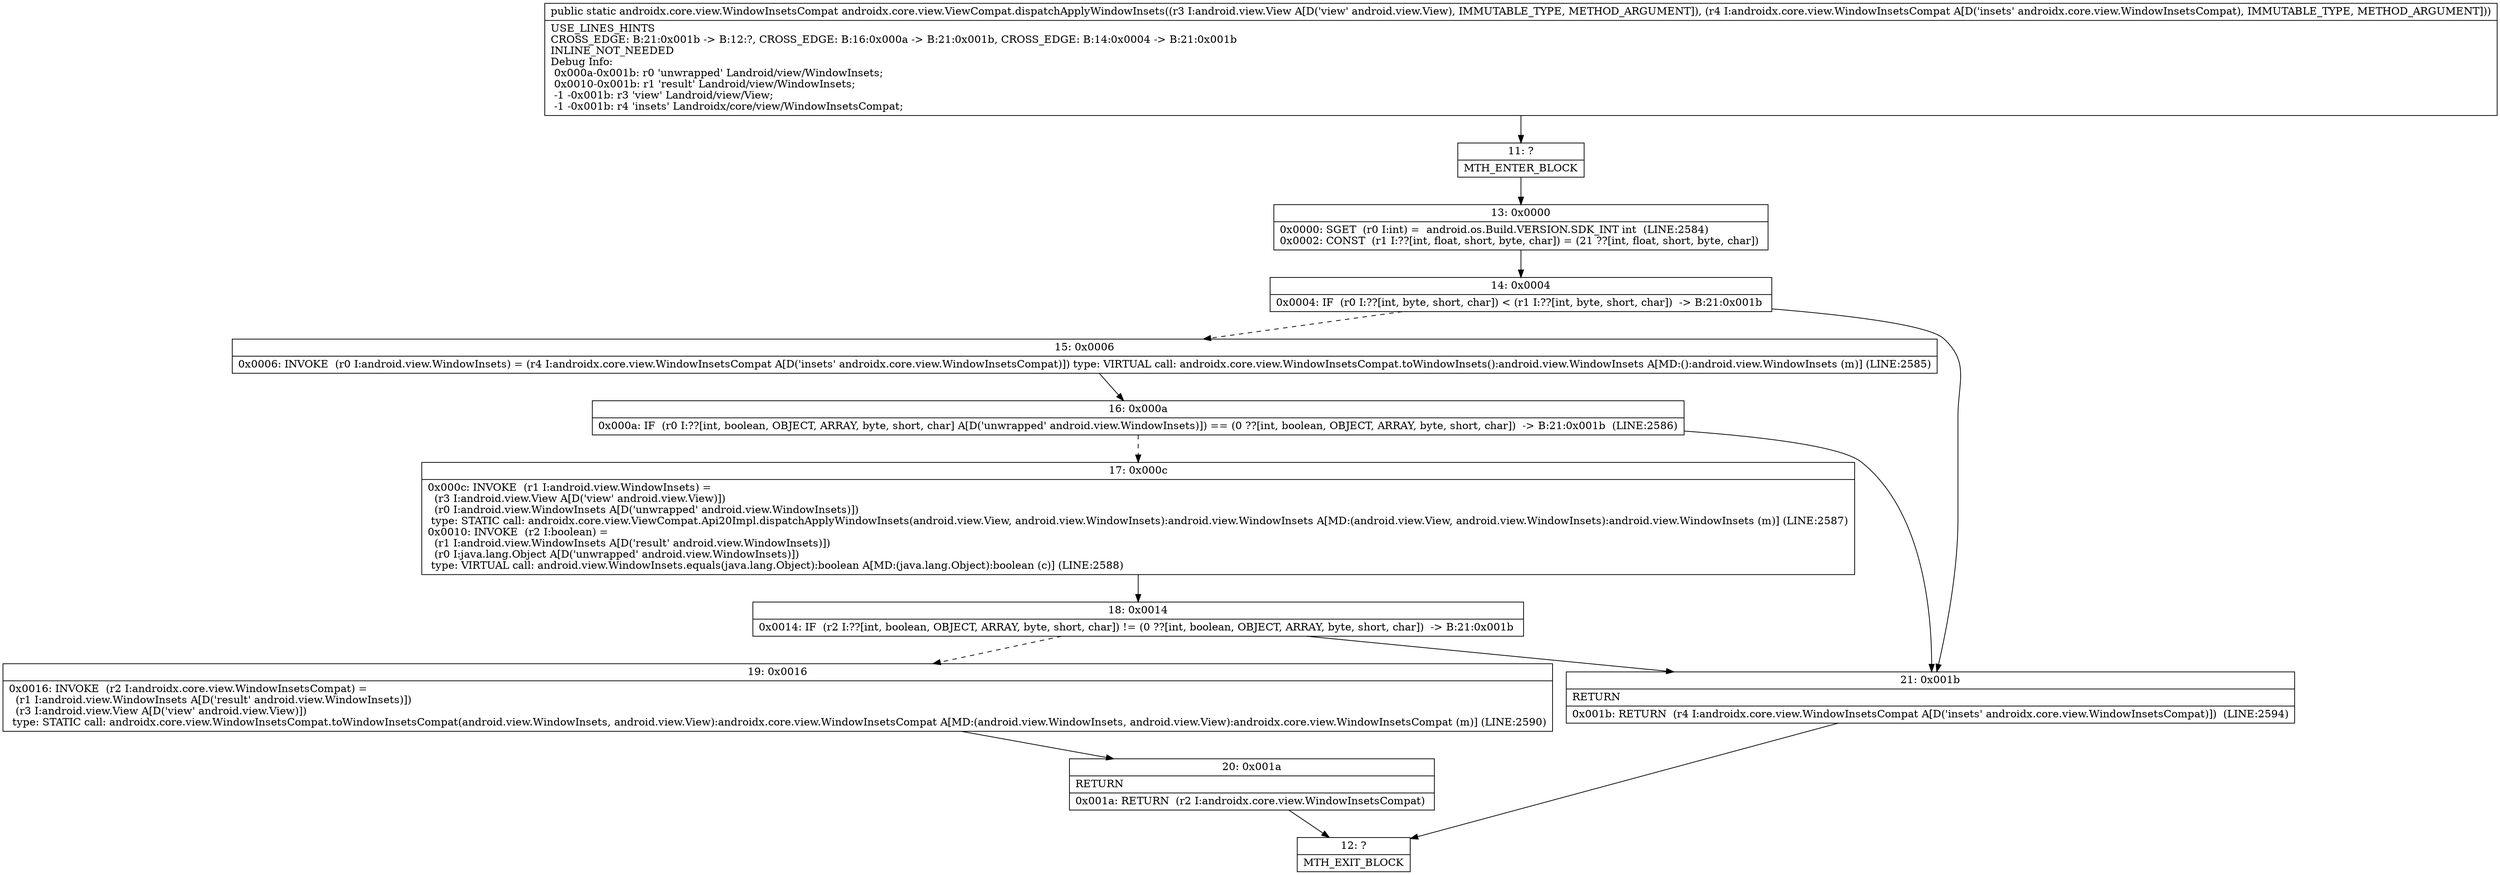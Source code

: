 digraph "CFG forandroidx.core.view.ViewCompat.dispatchApplyWindowInsets(Landroid\/view\/View;Landroidx\/core\/view\/WindowInsetsCompat;)Landroidx\/core\/view\/WindowInsetsCompat;" {
Node_11 [shape=record,label="{11\:\ ?|MTH_ENTER_BLOCK\l}"];
Node_13 [shape=record,label="{13\:\ 0x0000|0x0000: SGET  (r0 I:int) =  android.os.Build.VERSION.SDK_INT int  (LINE:2584)\l0x0002: CONST  (r1 I:??[int, float, short, byte, char]) = (21 ??[int, float, short, byte, char]) \l}"];
Node_14 [shape=record,label="{14\:\ 0x0004|0x0004: IF  (r0 I:??[int, byte, short, char]) \< (r1 I:??[int, byte, short, char])  \-\> B:21:0x001b \l}"];
Node_15 [shape=record,label="{15\:\ 0x0006|0x0006: INVOKE  (r0 I:android.view.WindowInsets) = (r4 I:androidx.core.view.WindowInsetsCompat A[D('insets' androidx.core.view.WindowInsetsCompat)]) type: VIRTUAL call: androidx.core.view.WindowInsetsCompat.toWindowInsets():android.view.WindowInsets A[MD:():android.view.WindowInsets (m)] (LINE:2585)\l}"];
Node_16 [shape=record,label="{16\:\ 0x000a|0x000a: IF  (r0 I:??[int, boolean, OBJECT, ARRAY, byte, short, char] A[D('unwrapped' android.view.WindowInsets)]) == (0 ??[int, boolean, OBJECT, ARRAY, byte, short, char])  \-\> B:21:0x001b  (LINE:2586)\l}"];
Node_17 [shape=record,label="{17\:\ 0x000c|0x000c: INVOKE  (r1 I:android.view.WindowInsets) = \l  (r3 I:android.view.View A[D('view' android.view.View)])\l  (r0 I:android.view.WindowInsets A[D('unwrapped' android.view.WindowInsets)])\l type: STATIC call: androidx.core.view.ViewCompat.Api20Impl.dispatchApplyWindowInsets(android.view.View, android.view.WindowInsets):android.view.WindowInsets A[MD:(android.view.View, android.view.WindowInsets):android.view.WindowInsets (m)] (LINE:2587)\l0x0010: INVOKE  (r2 I:boolean) = \l  (r1 I:android.view.WindowInsets A[D('result' android.view.WindowInsets)])\l  (r0 I:java.lang.Object A[D('unwrapped' android.view.WindowInsets)])\l type: VIRTUAL call: android.view.WindowInsets.equals(java.lang.Object):boolean A[MD:(java.lang.Object):boolean (c)] (LINE:2588)\l}"];
Node_18 [shape=record,label="{18\:\ 0x0014|0x0014: IF  (r2 I:??[int, boolean, OBJECT, ARRAY, byte, short, char]) != (0 ??[int, boolean, OBJECT, ARRAY, byte, short, char])  \-\> B:21:0x001b \l}"];
Node_19 [shape=record,label="{19\:\ 0x0016|0x0016: INVOKE  (r2 I:androidx.core.view.WindowInsetsCompat) = \l  (r1 I:android.view.WindowInsets A[D('result' android.view.WindowInsets)])\l  (r3 I:android.view.View A[D('view' android.view.View)])\l type: STATIC call: androidx.core.view.WindowInsetsCompat.toWindowInsetsCompat(android.view.WindowInsets, android.view.View):androidx.core.view.WindowInsetsCompat A[MD:(android.view.WindowInsets, android.view.View):androidx.core.view.WindowInsetsCompat (m)] (LINE:2590)\l}"];
Node_20 [shape=record,label="{20\:\ 0x001a|RETURN\l|0x001a: RETURN  (r2 I:androidx.core.view.WindowInsetsCompat) \l}"];
Node_12 [shape=record,label="{12\:\ ?|MTH_EXIT_BLOCK\l}"];
Node_21 [shape=record,label="{21\:\ 0x001b|RETURN\l|0x001b: RETURN  (r4 I:androidx.core.view.WindowInsetsCompat A[D('insets' androidx.core.view.WindowInsetsCompat)])  (LINE:2594)\l}"];
MethodNode[shape=record,label="{public static androidx.core.view.WindowInsetsCompat androidx.core.view.ViewCompat.dispatchApplyWindowInsets((r3 I:android.view.View A[D('view' android.view.View), IMMUTABLE_TYPE, METHOD_ARGUMENT]), (r4 I:androidx.core.view.WindowInsetsCompat A[D('insets' androidx.core.view.WindowInsetsCompat), IMMUTABLE_TYPE, METHOD_ARGUMENT]))  | USE_LINES_HINTS\lCROSS_EDGE: B:21:0x001b \-\> B:12:?, CROSS_EDGE: B:16:0x000a \-\> B:21:0x001b, CROSS_EDGE: B:14:0x0004 \-\> B:21:0x001b\lINLINE_NOT_NEEDED\lDebug Info:\l  0x000a\-0x001b: r0 'unwrapped' Landroid\/view\/WindowInsets;\l  0x0010\-0x001b: r1 'result' Landroid\/view\/WindowInsets;\l  \-1 \-0x001b: r3 'view' Landroid\/view\/View;\l  \-1 \-0x001b: r4 'insets' Landroidx\/core\/view\/WindowInsetsCompat;\l}"];
MethodNode -> Node_11;Node_11 -> Node_13;
Node_13 -> Node_14;
Node_14 -> Node_15[style=dashed];
Node_14 -> Node_21;
Node_15 -> Node_16;
Node_16 -> Node_17[style=dashed];
Node_16 -> Node_21;
Node_17 -> Node_18;
Node_18 -> Node_19[style=dashed];
Node_18 -> Node_21;
Node_19 -> Node_20;
Node_20 -> Node_12;
Node_21 -> Node_12;
}

